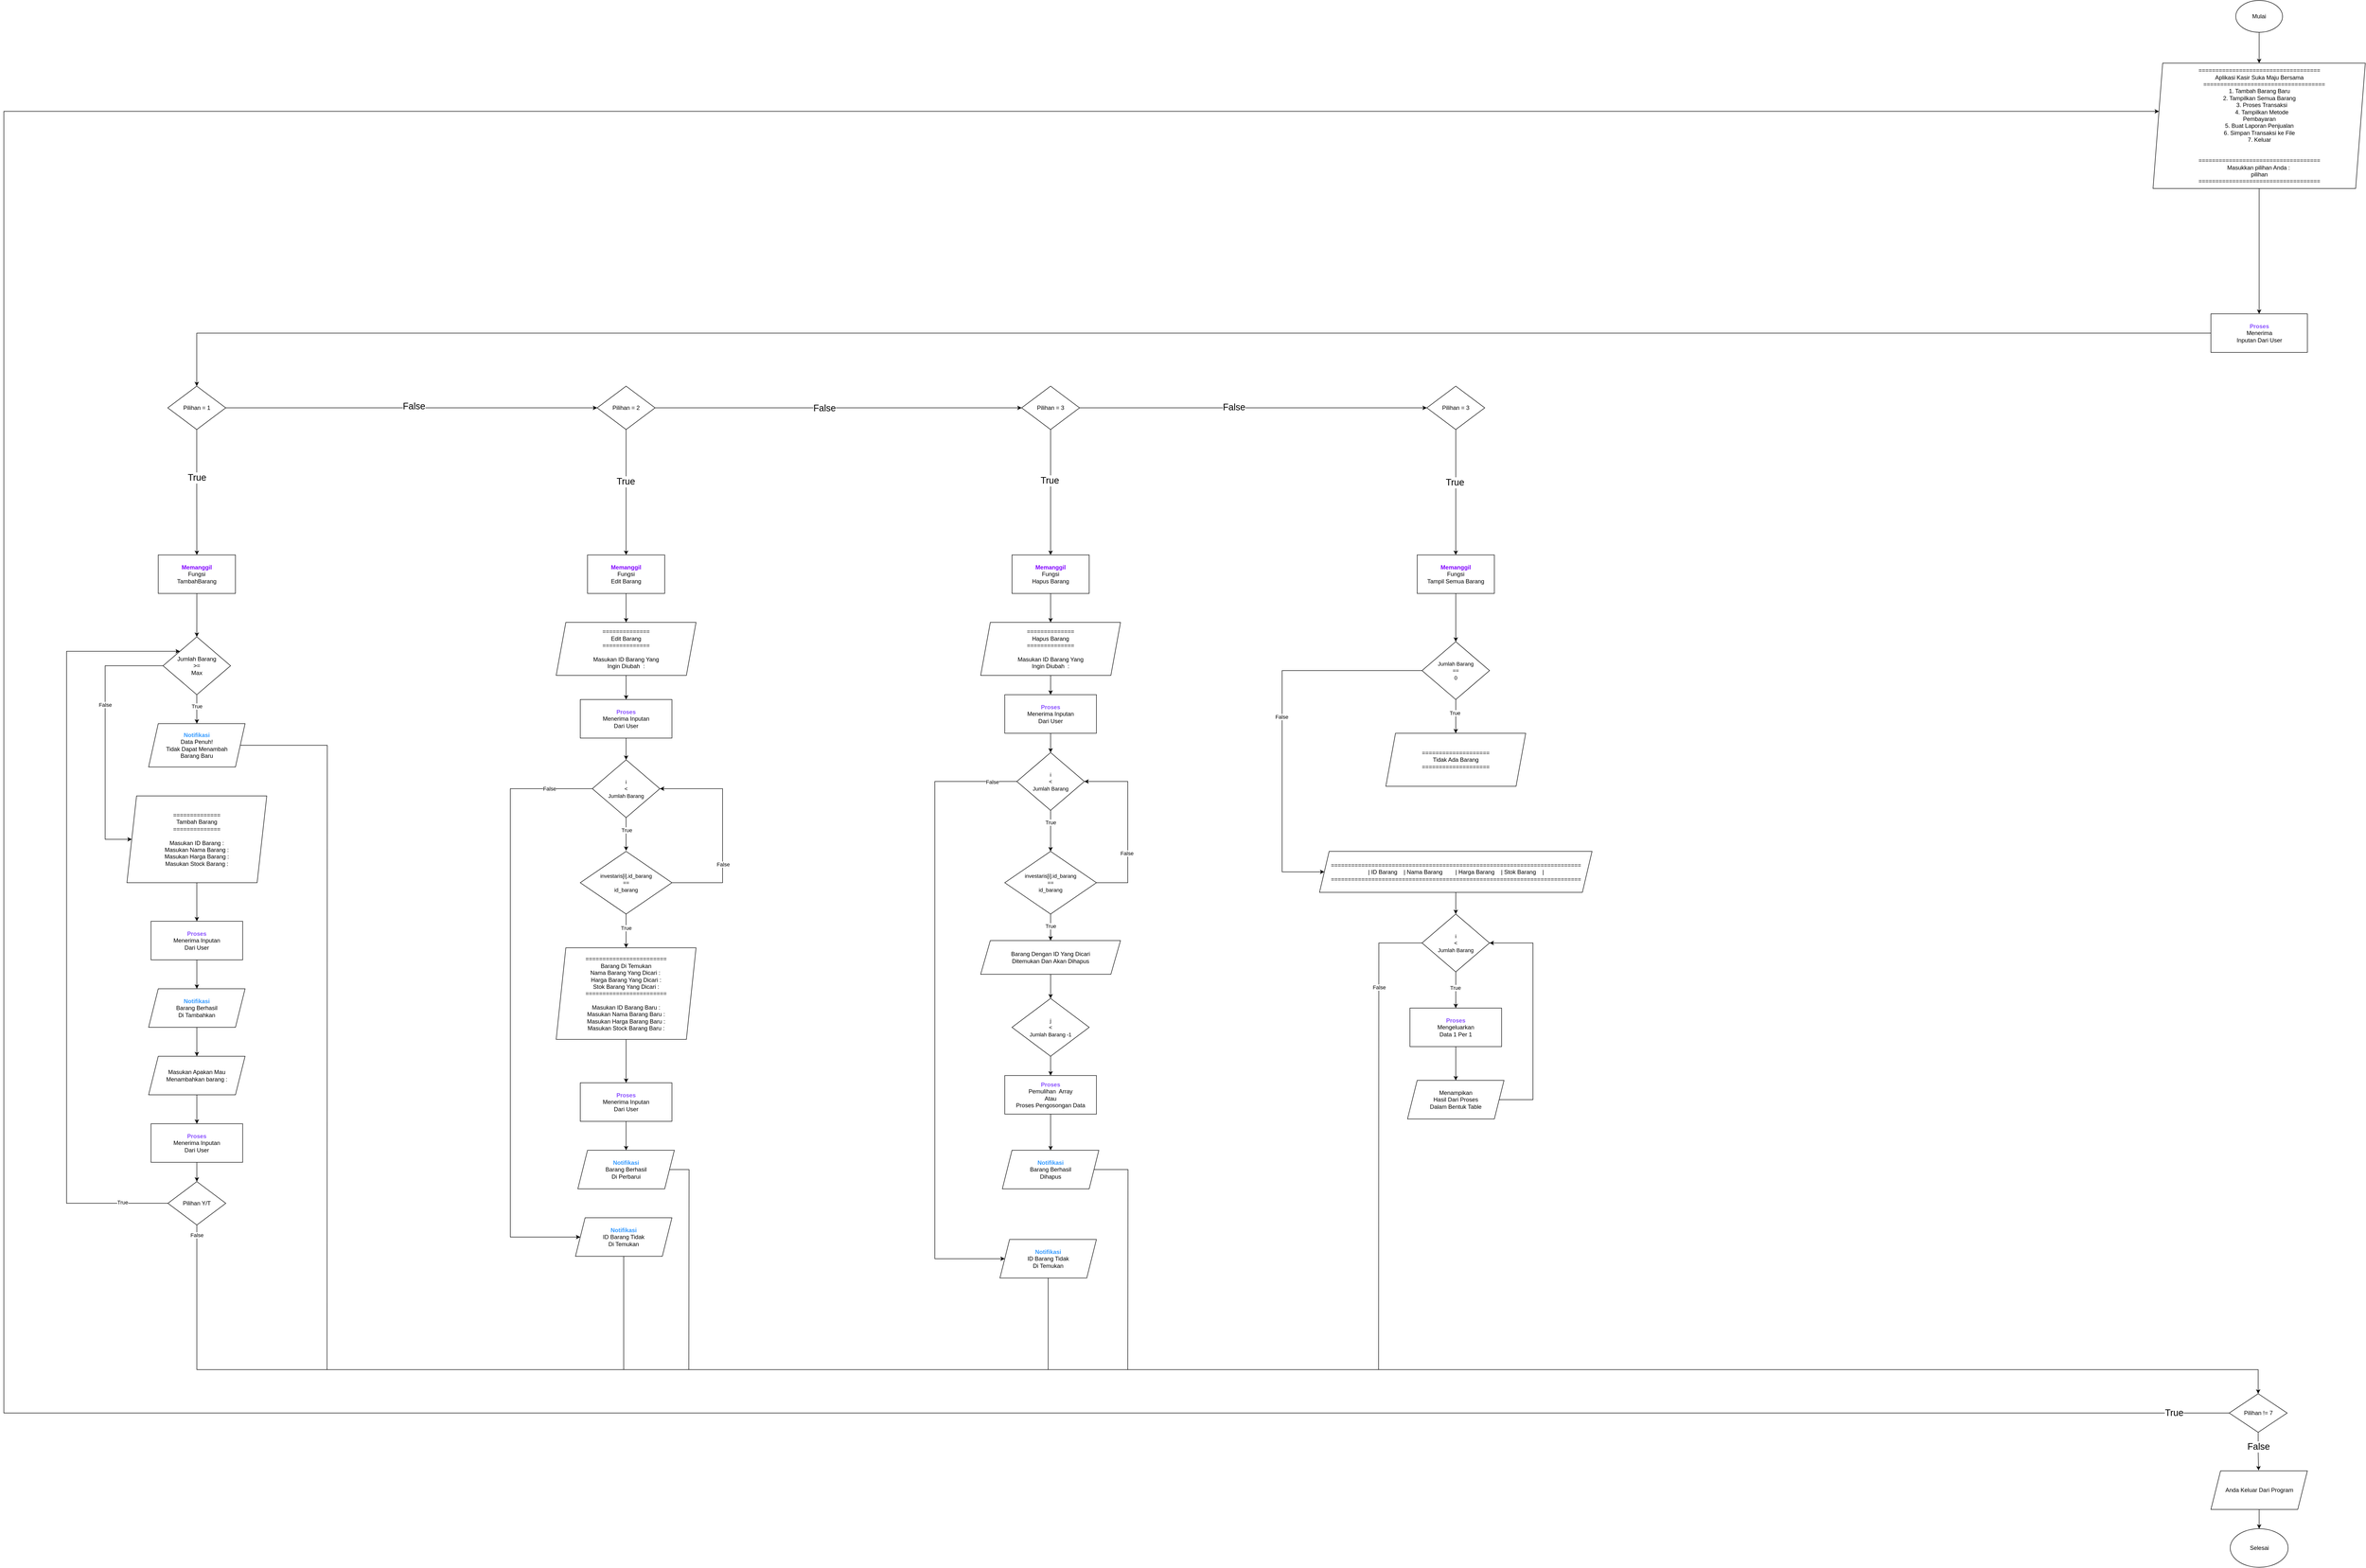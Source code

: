 <mxfile version="25.0.3">
  <diagram name="Page-1" id="S2DmgpCMU4Y5HUeyN_Yg">
    <mxGraphModel dx="11400" dy="3833" grid="0" gridSize="10" guides="1" tooltips="1" connect="1" arrows="1" fold="1" page="0" pageScale="1" pageWidth="850" pageHeight="1100" math="0" shadow="0">
      <root>
        <mxCell id="0" />
        <mxCell id="1" parent="0" />
        <mxCell id="AArtsiXoPUDR-AfbbcL--35" style="edgeStyle=orthogonalEdgeStyle;rounded=0;orthogonalLoop=1;jettySize=auto;html=1;entryX=0.5;entryY=0;entryDx=0;entryDy=0;" parent="1" source="AArtsiXoPUDR-AfbbcL--1" target="AArtsiXoPUDR-AfbbcL--3" edge="1">
          <mxGeometry relative="1" as="geometry" />
        </mxCell>
        <mxCell id="AArtsiXoPUDR-AfbbcL--1" value="Mulai" style="ellipse;whiteSpace=wrap;html=1;" parent="1" vertex="1">
          <mxGeometry x="377" y="30" width="97" height="66" as="geometry" />
        </mxCell>
        <mxCell id="2ASU68TMHlR7fyz_YcoL-4" style="edgeStyle=orthogonalEdgeStyle;rounded=0;orthogonalLoop=1;jettySize=auto;html=1;entryX=0;entryY=0.5;entryDx=0;entryDy=0;startArrow=classic;startFill=1;endArrow=none;endFill=0;" edge="1" parent="1" source="AArtsiXoPUDR-AfbbcL--3" target="AArtsiXoPUDR-AfbbcL--67">
          <mxGeometry relative="1" as="geometry">
            <Array as="points">
              <mxPoint x="-4250" y="260" />
              <mxPoint x="-4250" y="2960" />
            </Array>
          </mxGeometry>
        </mxCell>
        <mxCell id="2ASU68TMHlR7fyz_YcoL-171" value="&lt;font style=&quot;font-size: 19px;&quot;&gt;True&lt;/font&gt;" style="edgeLabel;html=1;align=center;verticalAlign=middle;resizable=0;points=[];" vertex="1" connectable="0" parent="2ASU68TMHlR7fyz_YcoL-4">
          <mxGeometry x="0.992" y="-1" relative="1" as="geometry">
            <mxPoint x="-67" y="-1" as="offset" />
          </mxGeometry>
        </mxCell>
        <mxCell id="2ASU68TMHlR7fyz_YcoL-106" style="edgeStyle=orthogonalEdgeStyle;rounded=0;orthogonalLoop=1;jettySize=auto;html=1;entryX=0.5;entryY=0;entryDx=0;entryDy=0;" edge="1" parent="1" source="AArtsiXoPUDR-AfbbcL--3" target="AArtsiXoPUDR-AfbbcL--5">
          <mxGeometry relative="1" as="geometry" />
        </mxCell>
        <mxCell id="AArtsiXoPUDR-AfbbcL--3" value="&lt;div&gt;====================================&lt;/div&gt;&lt;div&gt;Aplikasi Kasir Suka Maju Bersama&lt;/div&gt;&lt;div&gt;&amp;nbsp; &amp;nbsp; &amp;nbsp; ====================================&lt;/div&gt;&lt;div&gt;1. Tambah Barang Baru&lt;/div&gt;&lt;div&gt;2. Tampilkan Semua Barang&lt;/div&gt;&lt;div&gt;&amp;nbsp; &amp;nbsp;3. Proses Transaksi&lt;/div&gt;&lt;div&gt;&amp;nbsp; &amp;nbsp;4. Tampilkan Metode&lt;/div&gt;&lt;div&gt;Pembayaran&lt;/div&gt;&lt;div&gt;5. Buat Laporan Penjualan&lt;/div&gt;&lt;div&gt;6. Simpan Transaksi ke File&lt;/div&gt;&lt;div&gt;7. Keluar&lt;br&gt;&lt;br&gt;&lt;br&gt;&lt;div&gt;====================================&lt;/div&gt;&lt;div&gt;Masukkan pilihan Anda :&amp;nbsp;&lt;/div&gt;&lt;div&gt;pilihan&lt;/div&gt;&lt;div&gt;====================================&lt;/div&gt;&lt;/div&gt;" style="shape=parallelogram;perimeter=parallelogramPerimeter;whiteSpace=wrap;html=1;fixedSize=1;" parent="1" vertex="1">
          <mxGeometry x="205.5" y="160" width="440" height="260" as="geometry" />
        </mxCell>
        <mxCell id="AArtsiXoPUDR-AfbbcL--30" style="edgeStyle=orthogonalEdgeStyle;rounded=0;orthogonalLoop=1;jettySize=auto;html=1;entryX=0.5;entryY=0;entryDx=0;entryDy=0;" parent="1" source="AArtsiXoPUDR-AfbbcL--5" target="AArtsiXoPUDR-AfbbcL--6" edge="1">
          <mxGeometry relative="1" as="geometry" />
        </mxCell>
        <mxCell id="AArtsiXoPUDR-AfbbcL--5" value="&lt;b style=&quot;color: rgb(139, 82, 255);&quot;&gt;Proses&lt;br&gt;&lt;/b&gt;Menerima&lt;br&gt;Inputan Dari User" style="rounded=0;whiteSpace=wrap;html=1;" parent="1" vertex="1">
          <mxGeometry x="325.5" y="680" width="200" height="80" as="geometry" />
        </mxCell>
        <mxCell id="AArtsiXoPUDR-AfbbcL--10" style="edgeStyle=orthogonalEdgeStyle;rounded=0;orthogonalLoop=1;jettySize=auto;html=1;entryX=0.5;entryY=0;entryDx=0;entryDy=0;" parent="1" source="AArtsiXoPUDR-AfbbcL--6" target="AArtsiXoPUDR-AfbbcL--9" edge="1">
          <mxGeometry relative="1" as="geometry" />
        </mxCell>
        <mxCell id="2ASU68TMHlR7fyz_YcoL-22" value="&lt;font style=&quot;font-size: 19px;&quot;&gt;True&lt;/font&gt;" style="edgeLabel;html=1;align=center;verticalAlign=middle;resizable=0;points=[];" vertex="1" connectable="0" parent="AArtsiXoPUDR-AfbbcL--10">
          <mxGeometry x="-0.683" y="-2" relative="1" as="geometry">
            <mxPoint x="2" y="59" as="offset" />
          </mxGeometry>
        </mxCell>
        <mxCell id="2ASU68TMHlR7fyz_YcoL-20" style="edgeStyle=orthogonalEdgeStyle;rounded=0;orthogonalLoop=1;jettySize=auto;html=1;entryX=0;entryY=0.5;entryDx=0;entryDy=0;" edge="1" parent="1" source="AArtsiXoPUDR-AfbbcL--6" target="AArtsiXoPUDR-AfbbcL--73">
          <mxGeometry relative="1" as="geometry" />
        </mxCell>
        <mxCell id="2ASU68TMHlR7fyz_YcoL-21" value="&lt;font style=&quot;font-size: 19px;&quot;&gt;False&lt;/font&gt;" style="edgeLabel;html=1;align=center;verticalAlign=middle;resizable=0;points=[];" vertex="1" connectable="0" parent="2ASU68TMHlR7fyz_YcoL-20">
          <mxGeometry x="0.012" y="3" relative="1" as="geometry">
            <mxPoint as="offset" />
          </mxGeometry>
        </mxCell>
        <mxCell id="AArtsiXoPUDR-AfbbcL--6" value="Pilihan = 1" style="rhombus;whiteSpace=wrap;html=1;" parent="1" vertex="1">
          <mxGeometry x="-3910.11" y="830" width="120" height="90" as="geometry" />
        </mxCell>
        <mxCell id="2ASU68TMHlR7fyz_YcoL-6" style="edgeStyle=orthogonalEdgeStyle;rounded=0;orthogonalLoop=1;jettySize=auto;html=1;entryX=0.5;entryY=0;entryDx=0;entryDy=0;" edge="1" parent="1" source="AArtsiXoPUDR-AfbbcL--9" target="2ASU68TMHlR7fyz_YcoL-5">
          <mxGeometry relative="1" as="geometry" />
        </mxCell>
        <mxCell id="AArtsiXoPUDR-AfbbcL--9" value="&lt;font color=&quot;#7f00ff&quot;&gt;&lt;b&gt;Memanggil&lt;/b&gt;&lt;/font&gt;&lt;br style=&quot;border-color: rgb(0, 0, 0);&quot;&gt;Fungsi&lt;br&gt;TambahBarang" style="rounded=0;whiteSpace=wrap;html=1;" parent="1" vertex="1">
          <mxGeometry x="-3929.91" y="1180" width="160" height="80" as="geometry" />
        </mxCell>
        <mxCell id="2ASU68TMHlR7fyz_YcoL-112" style="edgeStyle=orthogonalEdgeStyle;rounded=0;orthogonalLoop=1;jettySize=auto;html=1;entryX=0.5;entryY=0;entryDx=0;entryDy=0;" edge="1" parent="1" source="AArtsiXoPUDR-AfbbcL--43" target="AArtsiXoPUDR-AfbbcL--53">
          <mxGeometry relative="1" as="geometry" />
        </mxCell>
        <mxCell id="AArtsiXoPUDR-AfbbcL--43" value="Masukan Apakan Mau&lt;br&gt;Menambahkan barang :" style="shape=parallelogram;perimeter=parallelogramPerimeter;whiteSpace=wrap;html=1;fixedSize=1;" parent="1" vertex="1">
          <mxGeometry x="-3949.9" y="2220" width="200" height="80" as="geometry" />
        </mxCell>
        <mxCell id="2ASU68TMHlR7fyz_YcoL-111" style="edgeStyle=orthogonalEdgeStyle;rounded=0;orthogonalLoop=1;jettySize=auto;html=1;entryX=0.5;entryY=0;entryDx=0;entryDy=0;" edge="1" parent="1" source="AArtsiXoPUDR-AfbbcL--53" target="AArtsiXoPUDR-AfbbcL--54">
          <mxGeometry relative="1" as="geometry" />
        </mxCell>
        <mxCell id="AArtsiXoPUDR-AfbbcL--53" value="&lt;b style=&quot;color: rgb(139, 82, 255);&quot;&gt;Proses&lt;br&gt;&lt;/b&gt;Menerima Inputan&lt;br&gt;Dari User" style="rounded=0;whiteSpace=wrap;html=1;" parent="1" vertex="1">
          <mxGeometry x="-3944.9" y="2360" width="190" height="80" as="geometry" />
        </mxCell>
        <mxCell id="2ASU68TMHlR7fyz_YcoL-17" style="edgeStyle=orthogonalEdgeStyle;rounded=0;orthogonalLoop=1;jettySize=auto;html=1;entryX=0.5;entryY=0;entryDx=0;entryDy=0;" edge="1" parent="1" source="AArtsiXoPUDR-AfbbcL--54" target="AArtsiXoPUDR-AfbbcL--67">
          <mxGeometry relative="1" as="geometry">
            <Array as="points">
              <mxPoint x="-3850" y="2870" />
              <mxPoint x="423" y="2870" />
            </Array>
          </mxGeometry>
        </mxCell>
        <mxCell id="2ASU68TMHlR7fyz_YcoL-18" value="False" style="edgeLabel;html=1;align=center;verticalAlign=middle;resizable=0;points=[];" vertex="1" connectable="0" parent="2ASU68TMHlR7fyz_YcoL-17">
          <mxGeometry x="-0.991" relative="1" as="geometry">
            <mxPoint as="offset" />
          </mxGeometry>
        </mxCell>
        <mxCell id="2ASU68TMHlR7fyz_YcoL-35" style="edgeStyle=orthogonalEdgeStyle;rounded=0;orthogonalLoop=1;jettySize=auto;html=1;entryX=0;entryY=0;entryDx=0;entryDy=0;" edge="1" parent="1" source="AArtsiXoPUDR-AfbbcL--54" target="2ASU68TMHlR7fyz_YcoL-5">
          <mxGeometry relative="1" as="geometry">
            <Array as="points">
              <mxPoint x="-4120" y="2525" />
              <mxPoint x="-4120" y="1380" />
            </Array>
          </mxGeometry>
        </mxCell>
        <mxCell id="2ASU68TMHlR7fyz_YcoL-36" value="True" style="edgeLabel;html=1;align=center;verticalAlign=middle;resizable=0;points=[];" vertex="1" connectable="0" parent="2ASU68TMHlR7fyz_YcoL-35">
          <mxGeometry x="-0.882" y="-2" relative="1" as="geometry">
            <mxPoint as="offset" />
          </mxGeometry>
        </mxCell>
        <mxCell id="AArtsiXoPUDR-AfbbcL--54" value="Pilihan Y/T" style="rhombus;whiteSpace=wrap;html=1;" parent="1" vertex="1">
          <mxGeometry x="-3909.91" y="2480" width="120" height="90" as="geometry" />
        </mxCell>
        <mxCell id="AArtsiXoPUDR-AfbbcL--66" value="Selesai" style="ellipse;whiteSpace=wrap;html=1;" parent="1" vertex="1">
          <mxGeometry x="365.5" y="3200" width="120" height="80" as="geometry" />
        </mxCell>
        <mxCell id="AArtsiXoPUDR-AfbbcL--67" value="Pilihan != 7" style="rhombus;whiteSpace=wrap;html=1;" parent="1" vertex="1">
          <mxGeometry x="363.5" y="2920" width="120" height="80" as="geometry" />
        </mxCell>
        <mxCell id="2ASU68TMHlR7fyz_YcoL-170" style="edgeStyle=orthogonalEdgeStyle;rounded=0;orthogonalLoop=1;jettySize=auto;html=1;entryX=0.5;entryY=0;entryDx=0;entryDy=0;" edge="1" parent="1" source="AArtsiXoPUDR-AfbbcL--68" target="AArtsiXoPUDR-AfbbcL--66">
          <mxGeometry relative="1" as="geometry" />
        </mxCell>
        <mxCell id="AArtsiXoPUDR-AfbbcL--68" value="Anda Keluar Dari Program" style="shape=parallelogram;perimeter=parallelogramPerimeter;whiteSpace=wrap;html=1;fixedSize=1;" parent="1" vertex="1">
          <mxGeometry x="325.5" y="3080" width="200" height="80" as="geometry" />
        </mxCell>
        <mxCell id="2ASU68TMHlR7fyz_YcoL-25" style="edgeStyle=orthogonalEdgeStyle;rounded=0;orthogonalLoop=1;jettySize=auto;html=1;entryX=0.5;entryY=0;entryDx=0;entryDy=0;" edge="1" parent="1" source="AArtsiXoPUDR-AfbbcL--73" target="2ASU68TMHlR7fyz_YcoL-23">
          <mxGeometry relative="1" as="geometry" />
        </mxCell>
        <mxCell id="2ASU68TMHlR7fyz_YcoL-26" value="&lt;font style=&quot;font-size: 19px;&quot;&gt;True&lt;/font&gt;" style="edgeLabel;html=1;align=center;verticalAlign=middle;resizable=0;points=[];" vertex="1" connectable="0" parent="2ASU68TMHlR7fyz_YcoL-25">
          <mxGeometry x="-0.173" y="-1" relative="1" as="geometry">
            <mxPoint as="offset" />
          </mxGeometry>
        </mxCell>
        <mxCell id="2ASU68TMHlR7fyz_YcoL-133" style="edgeStyle=orthogonalEdgeStyle;rounded=0;orthogonalLoop=1;jettySize=auto;html=1;entryX=0;entryY=0.5;entryDx=0;entryDy=0;" edge="1" parent="1" source="AArtsiXoPUDR-AfbbcL--73" target="AArtsiXoPUDR-AfbbcL--74">
          <mxGeometry relative="1" as="geometry" />
        </mxCell>
        <mxCell id="2ASU68TMHlR7fyz_YcoL-163" value="&lt;font style=&quot;font-size: 19px;&quot;&gt;False&lt;/font&gt;" style="edgeLabel;html=1;align=center;verticalAlign=middle;resizable=0;points=[];" vertex="1" connectable="0" parent="2ASU68TMHlR7fyz_YcoL-133">
          <mxGeometry x="-0.077" y="-1" relative="1" as="geometry">
            <mxPoint as="offset" />
          </mxGeometry>
        </mxCell>
        <mxCell id="AArtsiXoPUDR-AfbbcL--73" value="Pilihan = 2" style="rhombus;whiteSpace=wrap;html=1;" parent="1" vertex="1">
          <mxGeometry x="-3020" y="830" width="120" height="90" as="geometry" />
        </mxCell>
        <mxCell id="2ASU68TMHlR7fyz_YcoL-135" style="edgeStyle=orthogonalEdgeStyle;rounded=0;orthogonalLoop=1;jettySize=auto;html=1;entryX=0.5;entryY=0;entryDx=0;entryDy=0;" edge="1" parent="1" source="AArtsiXoPUDR-AfbbcL--74" target="2ASU68TMHlR7fyz_YcoL-134">
          <mxGeometry relative="1" as="geometry" />
        </mxCell>
        <mxCell id="2ASU68TMHlR7fyz_YcoL-164" value="&lt;font style=&quot;font-size: 19px;&quot;&gt;True&lt;/font&gt;" style="edgeLabel;html=1;align=center;verticalAlign=middle;resizable=0;points=[];" vertex="1" connectable="0" parent="2ASU68TMHlR7fyz_YcoL-135">
          <mxGeometry x="-0.184" y="-2" relative="1" as="geometry">
            <mxPoint as="offset" />
          </mxGeometry>
        </mxCell>
        <mxCell id="2ASU68TMHlR7fyz_YcoL-166" style="edgeStyle=orthogonalEdgeStyle;rounded=0;orthogonalLoop=1;jettySize=auto;html=1;entryX=0;entryY=0.5;entryDx=0;entryDy=0;" edge="1" parent="1" source="AArtsiXoPUDR-AfbbcL--74" target="2ASU68TMHlR7fyz_YcoL-165">
          <mxGeometry relative="1" as="geometry" />
        </mxCell>
        <mxCell id="2ASU68TMHlR7fyz_YcoL-167" value="&lt;font style=&quot;font-size: 19px;&quot;&gt;False&lt;/font&gt;" style="edgeLabel;html=1;align=center;verticalAlign=middle;resizable=0;points=[];" vertex="1" connectable="0" parent="2ASU68TMHlR7fyz_YcoL-166">
          <mxGeometry x="-0.111" y="1" relative="1" as="geometry">
            <mxPoint as="offset" />
          </mxGeometry>
        </mxCell>
        <mxCell id="AArtsiXoPUDR-AfbbcL--74" value="Pilihan = 3" style="rhombus;whiteSpace=wrap;html=1;" parent="1" vertex="1">
          <mxGeometry x="-2140" y="830" width="120" height="90" as="geometry" />
        </mxCell>
        <mxCell id="2ASU68TMHlR7fyz_YcoL-8" style="edgeStyle=orthogonalEdgeStyle;rounded=0;orthogonalLoop=1;jettySize=auto;html=1;entryX=0.5;entryY=0;entryDx=0;entryDy=0;" edge="1" parent="1" source="2ASU68TMHlR7fyz_YcoL-5" target="2ASU68TMHlR7fyz_YcoL-7">
          <mxGeometry relative="1" as="geometry" />
        </mxCell>
        <mxCell id="2ASU68TMHlR7fyz_YcoL-9" value="True" style="edgeLabel;html=1;align=center;verticalAlign=middle;resizable=0;points=[];" vertex="1" connectable="0" parent="2ASU68TMHlR7fyz_YcoL-8">
          <mxGeometry x="-0.208" relative="1" as="geometry">
            <mxPoint as="offset" />
          </mxGeometry>
        </mxCell>
        <mxCell id="2ASU68TMHlR7fyz_YcoL-113" style="edgeStyle=orthogonalEdgeStyle;rounded=0;orthogonalLoop=1;jettySize=auto;html=1;entryX=0;entryY=0.5;entryDx=0;entryDy=0;" edge="1" parent="1" source="2ASU68TMHlR7fyz_YcoL-5" target="2ASU68TMHlR7fyz_YcoL-107">
          <mxGeometry relative="1" as="geometry">
            <Array as="points">
              <mxPoint x="-4040" y="1410" />
              <mxPoint x="-4040" y="1770" />
            </Array>
          </mxGeometry>
        </mxCell>
        <mxCell id="2ASU68TMHlR7fyz_YcoL-114" value="False" style="edgeLabel;html=1;align=center;verticalAlign=middle;resizable=0;points=[];" vertex="1" connectable="0" parent="2ASU68TMHlR7fyz_YcoL-113">
          <mxGeometry x="-0.25" relative="1" as="geometry">
            <mxPoint as="offset" />
          </mxGeometry>
        </mxCell>
        <mxCell id="2ASU68TMHlR7fyz_YcoL-5" value="Jumlah Barang&lt;br&gt;&amp;gt;=&lt;br&gt;Max" style="rhombus;whiteSpace=wrap;html=1;" vertex="1" parent="1">
          <mxGeometry x="-3920" y="1350" width="140" height="120" as="geometry" />
        </mxCell>
        <mxCell id="2ASU68TMHlR7fyz_YcoL-115" style="edgeStyle=orthogonalEdgeStyle;rounded=0;orthogonalLoop=1;jettySize=auto;html=1;endArrow=none;endFill=0;" edge="1" parent="1" source="2ASU68TMHlR7fyz_YcoL-7">
          <mxGeometry relative="1" as="geometry">
            <mxPoint x="-3580" y="2870.0" as="targetPoint" />
          </mxGeometry>
        </mxCell>
        <mxCell id="2ASU68TMHlR7fyz_YcoL-7" value="&lt;b style=&quot;color: rgb(51, 153, 255);&quot;&gt;Notifikasi&lt;/b&gt;&lt;br&gt;Data Penuh!&lt;br&gt;Tidak Dapat Menambah&lt;br&gt;Barang Baru" style="shape=parallelogram;perimeter=parallelogramPerimeter;whiteSpace=wrap;html=1;fixedSize=1;" vertex="1" parent="1">
          <mxGeometry x="-3949.91" y="1530" width="200" height="90" as="geometry" />
        </mxCell>
        <mxCell id="2ASU68TMHlR7fyz_YcoL-49" style="edgeStyle=orthogonalEdgeStyle;rounded=0;orthogonalLoop=1;jettySize=auto;html=1;entryX=0.5;entryY=0;entryDx=0;entryDy=0;" edge="1" parent="1" source="2ASU68TMHlR7fyz_YcoL-23" target="2ASU68TMHlR7fyz_YcoL-116">
          <mxGeometry relative="1" as="geometry">
            <mxPoint x="-2960" y="1300" as="targetPoint" />
          </mxGeometry>
        </mxCell>
        <mxCell id="2ASU68TMHlR7fyz_YcoL-23" value="&lt;font color=&quot;#7f00ff&quot;&gt;&lt;b&gt;Memanggil&lt;/b&gt;&lt;/font&gt;&lt;br style=&quot;border-color: rgb(0, 0, 0);&quot;&gt;Fungsi&lt;br style=&quot;border-color: rgb(0, 0, 0);&quot;&gt;Edit Barang" style="rounded=0;whiteSpace=wrap;html=1;" vertex="1" parent="1">
          <mxGeometry x="-3040" y="1180" width="160" height="80" as="geometry" />
        </mxCell>
        <mxCell id="2ASU68TMHlR7fyz_YcoL-129" style="edgeStyle=orthogonalEdgeStyle;rounded=0;orthogonalLoop=1;jettySize=auto;html=1;entryX=0;entryY=0.5;entryDx=0;entryDy=0;" edge="1" parent="1" source="2ASU68TMHlR7fyz_YcoL-43" target="2ASU68TMHlR7fyz_YcoL-68">
          <mxGeometry relative="1" as="geometry">
            <Array as="points">
              <mxPoint x="-3200" y="1665" />
              <mxPoint x="-3200" y="2595" />
            </Array>
          </mxGeometry>
        </mxCell>
        <mxCell id="2ASU68TMHlR7fyz_YcoL-206" value="False" style="edgeLabel;html=1;align=center;verticalAlign=middle;resizable=0;points=[];" vertex="1" connectable="0" parent="2ASU68TMHlR7fyz_YcoL-129">
          <mxGeometry x="-0.856" relative="1" as="geometry">
            <mxPoint as="offset" />
          </mxGeometry>
        </mxCell>
        <mxCell id="2ASU68TMHlR7fyz_YcoL-43" value="&lt;font style=&quot;font-size: 11px;&quot;&gt;i&lt;br&gt;&amp;lt;&lt;br&gt;Jumlah Barang&lt;/font&gt;" style="rhombus;whiteSpace=wrap;html=1;" vertex="1" parent="1">
          <mxGeometry x="-3030" y="1605" width="140" height="120" as="geometry" />
        </mxCell>
        <mxCell id="2ASU68TMHlR7fyz_YcoL-123" style="edgeStyle=orthogonalEdgeStyle;rounded=0;orthogonalLoop=1;jettySize=auto;html=1;entryX=0.5;entryY=0;entryDx=0;entryDy=0;" edge="1" parent="1" source="2ASU68TMHlR7fyz_YcoL-53" target="2ASU68TMHlR7fyz_YcoL-118">
          <mxGeometry relative="1" as="geometry" />
        </mxCell>
        <mxCell id="2ASU68TMHlR7fyz_YcoL-128" value="True" style="edgeLabel;html=1;align=center;verticalAlign=middle;resizable=0;points=[];" vertex="1" connectable="0" parent="2ASU68TMHlR7fyz_YcoL-123">
          <mxGeometry x="-0.187" relative="1" as="geometry">
            <mxPoint as="offset" />
          </mxGeometry>
        </mxCell>
        <mxCell id="2ASU68TMHlR7fyz_YcoL-198" style="edgeStyle=orthogonalEdgeStyle;rounded=0;orthogonalLoop=1;jettySize=auto;html=1;entryX=1;entryY=0.5;entryDx=0;entryDy=0;" edge="1" parent="1" source="2ASU68TMHlR7fyz_YcoL-53" target="2ASU68TMHlR7fyz_YcoL-43">
          <mxGeometry relative="1" as="geometry">
            <Array as="points">
              <mxPoint x="-2760" y="1860" />
              <mxPoint x="-2760" y="1665" />
            </Array>
          </mxGeometry>
        </mxCell>
        <mxCell id="2ASU68TMHlR7fyz_YcoL-199" value="False" style="edgeLabel;html=1;align=center;verticalAlign=middle;resizable=0;points=[];" vertex="1" connectable="0" parent="2ASU68TMHlR7fyz_YcoL-198">
          <mxGeometry x="-0.335" y="-1" relative="1" as="geometry">
            <mxPoint as="offset" />
          </mxGeometry>
        </mxCell>
        <mxCell id="2ASU68TMHlR7fyz_YcoL-53" value="&lt;span style=&quot;font-size: 11px;&quot;&gt;investaris[i].id_barang&lt;br&gt;==&lt;/span&gt;&lt;div&gt;&lt;span style=&quot;font-size: 11px;&quot;&gt;id_barang&lt;/span&gt;&lt;/div&gt;" style="rhombus;whiteSpace=wrap;html=1;" vertex="1" parent="1">
          <mxGeometry x="-3055" y="1795" width="190" height="130" as="geometry" />
        </mxCell>
        <mxCell id="2ASU68TMHlR7fyz_YcoL-130" style="edgeStyle=orthogonalEdgeStyle;rounded=0;orthogonalLoop=1;jettySize=auto;html=1;endArrow=none;endFill=0;" edge="1" parent="1" source="2ASU68TMHlR7fyz_YcoL-68">
          <mxGeometry relative="1" as="geometry">
            <mxPoint x="-2964.99" y="2870" as="targetPoint" />
          </mxGeometry>
        </mxCell>
        <mxCell id="2ASU68TMHlR7fyz_YcoL-68" value="&lt;b style=&quot;color: rgb(51, 153, 255);&quot;&gt;Notifikasi&lt;/b&gt;&lt;br&gt;ID Barang Tidak&lt;br&gt;Di Temukan" style="shape=parallelogram;perimeter=parallelogramPerimeter;whiteSpace=wrap;html=1;fixedSize=1;" vertex="1" parent="1">
          <mxGeometry x="-3064.99" y="2555" width="200" height="80" as="geometry" />
        </mxCell>
        <mxCell id="2ASU68TMHlR7fyz_YcoL-97" style="edgeStyle=orthogonalEdgeStyle;rounded=0;orthogonalLoop=1;jettySize=auto;html=1;entryX=0.5;entryY=0;entryDx=0;entryDy=0;" edge="1" parent="1" source="2ASU68TMHlR7fyz_YcoL-95" target="AArtsiXoPUDR-AfbbcL--43">
          <mxGeometry relative="1" as="geometry" />
        </mxCell>
        <mxCell id="2ASU68TMHlR7fyz_YcoL-95" value="&lt;font color=&quot;#3399ff&quot;&gt;&lt;b style=&quot;&quot;&gt;Notifikasi&lt;/b&gt;&lt;br&gt;&lt;/font&gt;Barang Berhasil&lt;br&gt;Di Tambahkan" style="shape=parallelogram;perimeter=parallelogramPerimeter;whiteSpace=wrap;html=1;fixedSize=1;" vertex="1" parent="1">
          <mxGeometry x="-3949.9" y="2080" width="200" height="80" as="geometry" />
        </mxCell>
        <mxCell id="2ASU68TMHlR7fyz_YcoL-131" style="edgeStyle=orthogonalEdgeStyle;rounded=0;orthogonalLoop=1;jettySize=auto;html=1;endArrow=none;endFill=0;" edge="1" parent="1" source="2ASU68TMHlR7fyz_YcoL-101">
          <mxGeometry relative="1" as="geometry">
            <mxPoint x="-2830" y="2870" as="targetPoint" />
          </mxGeometry>
        </mxCell>
        <mxCell id="2ASU68TMHlR7fyz_YcoL-101" value="&lt;b style=&quot;color: rgb(51, 153, 255);&quot;&gt;Notifikasi&lt;/b&gt;&lt;br&gt;Barang Berhasil&lt;br&gt;Di Perbarui" style="shape=parallelogram;perimeter=parallelogramPerimeter;whiteSpace=wrap;html=1;fixedSize=1;" vertex="1" parent="1">
          <mxGeometry x="-3060" y="2415" width="200" height="80" as="geometry" />
        </mxCell>
        <mxCell id="2ASU68TMHlR7fyz_YcoL-109" style="edgeStyle=orthogonalEdgeStyle;rounded=0;orthogonalLoop=1;jettySize=auto;html=1;entryX=0.5;entryY=0;entryDx=0;entryDy=0;" edge="1" parent="1" source="2ASU68TMHlR7fyz_YcoL-107" target="2ASU68TMHlR7fyz_YcoL-108">
          <mxGeometry relative="1" as="geometry" />
        </mxCell>
        <mxCell id="2ASU68TMHlR7fyz_YcoL-107" value="==============&lt;br&gt;Tambah Barang&lt;br&gt;==============&lt;div&gt;&lt;br&gt;&lt;div&gt;Masukan ID Barang :&lt;br&gt;Masukan Nama Barang :&lt;br&gt;Masukan Harga Barang :&lt;br&gt;Masukan Stock Barang :&lt;/div&gt;&lt;/div&gt;" style="shape=parallelogram;perimeter=parallelogramPerimeter;whiteSpace=wrap;html=1;fixedSize=1;" vertex="1" parent="1">
          <mxGeometry x="-3994.86" y="1680" width="289.91" height="180" as="geometry" />
        </mxCell>
        <mxCell id="2ASU68TMHlR7fyz_YcoL-110" style="edgeStyle=orthogonalEdgeStyle;rounded=0;orthogonalLoop=1;jettySize=auto;html=1;entryX=0.5;entryY=0;entryDx=0;entryDy=0;" edge="1" parent="1" source="2ASU68TMHlR7fyz_YcoL-108" target="2ASU68TMHlR7fyz_YcoL-95">
          <mxGeometry relative="1" as="geometry" />
        </mxCell>
        <mxCell id="2ASU68TMHlR7fyz_YcoL-108" value="&lt;b style=&quot;color: rgb(139, 82, 255);&quot;&gt;Proses&lt;br&gt;&lt;/b&gt;Menerima Inputan&lt;br&gt;Dari User" style="rounded=0;whiteSpace=wrap;html=1;" vertex="1" parent="1">
          <mxGeometry x="-3944.91" y="1940" width="190" height="80" as="geometry" />
        </mxCell>
        <mxCell id="2ASU68TMHlR7fyz_YcoL-139" style="edgeStyle=orthogonalEdgeStyle;rounded=0;orthogonalLoop=1;jettySize=auto;html=1;entryX=0.5;entryY=0;entryDx=0;entryDy=0;" edge="1" parent="1" source="2ASU68TMHlR7fyz_YcoL-116" target="2ASU68TMHlR7fyz_YcoL-137">
          <mxGeometry relative="1" as="geometry" />
        </mxCell>
        <mxCell id="2ASU68TMHlR7fyz_YcoL-116" value="==============&lt;br&gt;Edit Barang&lt;br&gt;==============&lt;div&gt;&lt;br&gt;&lt;/div&gt;&lt;div&gt;Masukan ID Barang Yang&lt;br&gt;Ingin Diubah&amp;nbsp; :&lt;/div&gt;" style="shape=parallelogram;perimeter=parallelogramPerimeter;whiteSpace=wrap;html=1;fixedSize=1;" vertex="1" parent="1">
          <mxGeometry x="-3104.95" y="1320" width="289.91" height="110" as="geometry" />
        </mxCell>
        <mxCell id="2ASU68TMHlR7fyz_YcoL-125" style="edgeStyle=orthogonalEdgeStyle;rounded=0;orthogonalLoop=1;jettySize=auto;html=1;entryX=0.5;entryY=0;entryDx=0;entryDy=0;" edge="1" parent="1" source="2ASU68TMHlR7fyz_YcoL-118" target="2ASU68TMHlR7fyz_YcoL-124">
          <mxGeometry relative="1" as="geometry" />
        </mxCell>
        <mxCell id="2ASU68TMHlR7fyz_YcoL-118" value="========================&lt;br&gt;Barang Di Temukan&lt;br&gt;Nama Barang Yang Dicari :&amp;nbsp;&lt;br&gt;Harga Barang Yang Dicari :&lt;br&gt;Stok Barang Yang Dicari :&lt;div&gt;========================&lt;br&gt;&lt;br&gt;Masukan ID Barang Baru :&lt;br&gt;Masukan Nama Barang Baru :&lt;br&gt;Masukan Harga Barang Baru :&lt;br&gt;Masukan Stock Barang Baru :&lt;/div&gt;" style="shape=parallelogram;perimeter=parallelogramPerimeter;whiteSpace=wrap;html=1;fixedSize=1;" vertex="1" parent="1">
          <mxGeometry x="-3104.95" y="1995" width="289.91" height="190" as="geometry" />
        </mxCell>
        <mxCell id="2ASU68TMHlR7fyz_YcoL-122" style="edgeStyle=orthogonalEdgeStyle;rounded=0;orthogonalLoop=1;jettySize=auto;html=1;entryX=0.5;entryY=-0.01;entryDx=0;entryDy=0;entryPerimeter=0;" edge="1" parent="1" source="2ASU68TMHlR7fyz_YcoL-43" target="2ASU68TMHlR7fyz_YcoL-53">
          <mxGeometry relative="1" as="geometry" />
        </mxCell>
        <mxCell id="2ASU68TMHlR7fyz_YcoL-205" value="True" style="edgeLabel;html=1;align=center;verticalAlign=middle;resizable=0;points=[];" vertex="1" connectable="0" parent="2ASU68TMHlR7fyz_YcoL-122">
          <mxGeometry x="-0.244" y="1" relative="1" as="geometry">
            <mxPoint as="offset" />
          </mxGeometry>
        </mxCell>
        <mxCell id="2ASU68TMHlR7fyz_YcoL-126" style="edgeStyle=orthogonalEdgeStyle;rounded=0;orthogonalLoop=1;jettySize=auto;html=1;entryX=0.5;entryY=0;entryDx=0;entryDy=0;" edge="1" parent="1" source="2ASU68TMHlR7fyz_YcoL-124" target="2ASU68TMHlR7fyz_YcoL-101">
          <mxGeometry relative="1" as="geometry" />
        </mxCell>
        <mxCell id="2ASU68TMHlR7fyz_YcoL-124" value="&lt;b style=&quot;color: rgb(139, 82, 255);&quot;&gt;Proses&lt;/b&gt;&lt;div&gt;Menerima Inputan&lt;br&gt;Dari User&lt;/div&gt;" style="rounded=0;whiteSpace=wrap;html=1;" vertex="1" parent="1">
          <mxGeometry x="-3054.99" y="2275" width="190" height="80" as="geometry" />
        </mxCell>
        <mxCell id="2ASU68TMHlR7fyz_YcoL-142" style="edgeStyle=orthogonalEdgeStyle;rounded=0;orthogonalLoop=1;jettySize=auto;html=1;entryX=0.5;entryY=0;entryDx=0;entryDy=0;" edge="1" parent="1" source="2ASU68TMHlR7fyz_YcoL-134" target="2ASU68TMHlR7fyz_YcoL-136">
          <mxGeometry relative="1" as="geometry" />
        </mxCell>
        <mxCell id="2ASU68TMHlR7fyz_YcoL-134" value="&lt;font color=&quot;#7f00ff&quot;&gt;&lt;b&gt;Memanggil&lt;/b&gt;&lt;/font&gt;&lt;br style=&quot;border-color: rgb(0, 0, 0);&quot;&gt;Fungsi&lt;br style=&quot;border-color: rgb(0, 0, 0);&quot;&gt;Hapus Barang" style="rounded=0;whiteSpace=wrap;html=1;" vertex="1" parent="1">
          <mxGeometry x="-2160" y="1180" width="160" height="80" as="geometry" />
        </mxCell>
        <mxCell id="2ASU68TMHlR7fyz_YcoL-143" style="edgeStyle=orthogonalEdgeStyle;rounded=0;orthogonalLoop=1;jettySize=auto;html=1;entryX=0.5;entryY=0;entryDx=0;entryDy=0;" edge="1" parent="1" source="2ASU68TMHlR7fyz_YcoL-136" target="2ASU68TMHlR7fyz_YcoL-141">
          <mxGeometry relative="1" as="geometry" />
        </mxCell>
        <mxCell id="2ASU68TMHlR7fyz_YcoL-136" value="==============&lt;br&gt;Hapus Barang&lt;br&gt;==============&lt;div&gt;&lt;br&gt;&lt;/div&gt;&lt;div&gt;Masukan ID Barang Yang&lt;br&gt;Ingin Diubah&amp;nbsp; :&lt;/div&gt;" style="shape=parallelogram;perimeter=parallelogramPerimeter;whiteSpace=wrap;html=1;fixedSize=1;" vertex="1" parent="1">
          <mxGeometry x="-2224.95" y="1320" width="289.91" height="110" as="geometry" />
        </mxCell>
        <mxCell id="2ASU68TMHlR7fyz_YcoL-138" style="edgeStyle=orthogonalEdgeStyle;rounded=0;orthogonalLoop=1;jettySize=auto;html=1;" edge="1" parent="1" source="2ASU68TMHlR7fyz_YcoL-137" target="2ASU68TMHlR7fyz_YcoL-43">
          <mxGeometry relative="1" as="geometry" />
        </mxCell>
        <mxCell id="2ASU68TMHlR7fyz_YcoL-137" value="&lt;b style=&quot;color: rgb(139, 82, 255);&quot;&gt;Proses&lt;br&gt;&lt;/b&gt;Menerima Inputan&lt;br&gt;Dari User" style="rounded=0;whiteSpace=wrap;html=1;" vertex="1" parent="1">
          <mxGeometry x="-3054.99" y="1480" width="190" height="80" as="geometry" />
        </mxCell>
        <mxCell id="2ASU68TMHlR7fyz_YcoL-145" style="edgeStyle=orthogonalEdgeStyle;rounded=0;orthogonalLoop=1;jettySize=auto;html=1;entryX=0.5;entryY=0;entryDx=0;entryDy=0;" edge="1" parent="1" source="2ASU68TMHlR7fyz_YcoL-141" target="2ASU68TMHlR7fyz_YcoL-144">
          <mxGeometry relative="1" as="geometry" />
        </mxCell>
        <mxCell id="2ASU68TMHlR7fyz_YcoL-141" value="&lt;b style=&quot;color: rgb(139, 82, 255);&quot;&gt;Proses&lt;br&gt;&lt;/b&gt;Menerima Inputan&lt;br&gt;Dari User" style="rounded=0;whiteSpace=wrap;html=1;" vertex="1" parent="1">
          <mxGeometry x="-2175" y="1470" width="190" height="80" as="geometry" />
        </mxCell>
        <mxCell id="2ASU68TMHlR7fyz_YcoL-147" style="edgeStyle=orthogonalEdgeStyle;rounded=0;orthogonalLoop=1;jettySize=auto;html=1;entryX=0.5;entryY=0;entryDx=0;entryDy=0;" edge="1" parent="1" source="2ASU68TMHlR7fyz_YcoL-144" target="2ASU68TMHlR7fyz_YcoL-146">
          <mxGeometry relative="1" as="geometry" />
        </mxCell>
        <mxCell id="2ASU68TMHlR7fyz_YcoL-208" value="True" style="edgeLabel;html=1;align=center;verticalAlign=middle;resizable=0;points=[];" vertex="1" connectable="0" parent="2ASU68TMHlR7fyz_YcoL-147">
          <mxGeometry x="-0.409" relative="1" as="geometry">
            <mxPoint as="offset" />
          </mxGeometry>
        </mxCell>
        <mxCell id="2ASU68TMHlR7fyz_YcoL-160" style="edgeStyle=orthogonalEdgeStyle;rounded=0;orthogonalLoop=1;jettySize=auto;html=1;entryX=0;entryY=0.5;entryDx=0;entryDy=0;" edge="1" parent="1" source="2ASU68TMHlR7fyz_YcoL-144" target="2ASU68TMHlR7fyz_YcoL-148">
          <mxGeometry relative="1" as="geometry">
            <Array as="points">
              <mxPoint x="-2320" y="1650" />
              <mxPoint x="-2320" y="2640" />
            </Array>
          </mxGeometry>
        </mxCell>
        <mxCell id="2ASU68TMHlR7fyz_YcoL-207" value="False" style="edgeLabel;html=1;align=center;verticalAlign=middle;resizable=0;points=[];" vertex="1" connectable="0" parent="2ASU68TMHlR7fyz_YcoL-160">
          <mxGeometry x="-0.922" y="1" relative="1" as="geometry">
            <mxPoint as="offset" />
          </mxGeometry>
        </mxCell>
        <mxCell id="2ASU68TMHlR7fyz_YcoL-144" value="&lt;font style=&quot;font-size: 11px;&quot;&gt;i&lt;br&gt;&amp;lt;&lt;br&gt;Jumlah Barang&lt;/font&gt;" style="rhombus;whiteSpace=wrap;html=1;" vertex="1" parent="1">
          <mxGeometry x="-2149.99" y="1590" width="140" height="120" as="geometry" />
        </mxCell>
        <mxCell id="2ASU68TMHlR7fyz_YcoL-153" style="edgeStyle=orthogonalEdgeStyle;rounded=0;orthogonalLoop=1;jettySize=auto;html=1;entryX=0.5;entryY=0;entryDx=0;entryDy=0;" edge="1" parent="1" source="2ASU68TMHlR7fyz_YcoL-146" target="2ASU68TMHlR7fyz_YcoL-152">
          <mxGeometry relative="1" as="geometry" />
        </mxCell>
        <mxCell id="2ASU68TMHlR7fyz_YcoL-201" value="True" style="edgeLabel;html=1;align=center;verticalAlign=middle;resizable=0;points=[];" vertex="1" connectable="0" parent="2ASU68TMHlR7fyz_YcoL-153">
          <mxGeometry x="-0.274" relative="1" as="geometry">
            <mxPoint y="5" as="offset" />
          </mxGeometry>
        </mxCell>
        <mxCell id="2ASU68TMHlR7fyz_YcoL-200" style="edgeStyle=orthogonalEdgeStyle;rounded=0;orthogonalLoop=1;jettySize=auto;html=1;entryX=1;entryY=0.5;entryDx=0;entryDy=0;" edge="1" parent="1" source="2ASU68TMHlR7fyz_YcoL-146" target="2ASU68TMHlR7fyz_YcoL-144">
          <mxGeometry relative="1" as="geometry">
            <Array as="points">
              <mxPoint x="-1920" y="1860" />
              <mxPoint x="-1920" y="1650" />
            </Array>
          </mxGeometry>
        </mxCell>
        <mxCell id="2ASU68TMHlR7fyz_YcoL-202" value="False" style="edgeLabel;html=1;align=center;verticalAlign=middle;resizable=0;points=[];" vertex="1" connectable="0" parent="2ASU68TMHlR7fyz_YcoL-200">
          <mxGeometry x="-0.308" y="2" relative="1" as="geometry">
            <mxPoint as="offset" />
          </mxGeometry>
        </mxCell>
        <mxCell id="2ASU68TMHlR7fyz_YcoL-146" value="&lt;span style=&quot;font-size: 11px;&quot;&gt;investaris[i].id_barang&lt;br&gt;==&lt;/span&gt;&lt;div&gt;&lt;span style=&quot;font-size: 11px;&quot;&gt;id_barang&lt;/span&gt;&lt;/div&gt;" style="rhombus;whiteSpace=wrap;html=1;" vertex="1" parent="1">
          <mxGeometry x="-2175" y="1795" width="190" height="130" as="geometry" />
        </mxCell>
        <mxCell id="2ASU68TMHlR7fyz_YcoL-162" style="edgeStyle=orthogonalEdgeStyle;rounded=0;orthogonalLoop=1;jettySize=auto;html=1;endArrow=none;endFill=0;" edge="1" parent="1" source="2ASU68TMHlR7fyz_YcoL-148">
          <mxGeometry relative="1" as="geometry">
            <mxPoint x="-2085" y="2870" as="targetPoint" />
          </mxGeometry>
        </mxCell>
        <mxCell id="2ASU68TMHlR7fyz_YcoL-148" value="&lt;b style=&quot;color: rgb(51, 153, 255);&quot;&gt;Notifikasi&lt;/b&gt;&lt;br&gt;ID Barang Tidak&lt;br&gt;Di Temukan" style="shape=parallelogram;perimeter=parallelogramPerimeter;whiteSpace=wrap;html=1;fixedSize=1;" vertex="1" parent="1">
          <mxGeometry x="-2185" y="2600" width="200" height="80" as="geometry" />
        </mxCell>
        <mxCell id="2ASU68TMHlR7fyz_YcoL-156" style="edgeStyle=orthogonalEdgeStyle;rounded=0;orthogonalLoop=1;jettySize=auto;html=1;entryX=0.5;entryY=0;entryDx=0;entryDy=0;" edge="1" parent="1" source="2ASU68TMHlR7fyz_YcoL-150" target="2ASU68TMHlR7fyz_YcoL-155">
          <mxGeometry relative="1" as="geometry" />
        </mxCell>
        <mxCell id="2ASU68TMHlR7fyz_YcoL-150" value="&lt;font style=&quot;font-size: 11px;&quot;&gt;j&lt;br&gt;&amp;lt;&lt;br&gt;Jumlah Barang -1&lt;/font&gt;" style="rhombus;whiteSpace=wrap;html=1;" vertex="1" parent="1">
          <mxGeometry x="-2159.99" y="2100" width="160" height="120" as="geometry" />
        </mxCell>
        <mxCell id="2ASU68TMHlR7fyz_YcoL-154" style="edgeStyle=orthogonalEdgeStyle;rounded=0;orthogonalLoop=1;jettySize=auto;html=1;entryX=0.5;entryY=0;entryDx=0;entryDy=0;" edge="1" parent="1" source="2ASU68TMHlR7fyz_YcoL-152" target="2ASU68TMHlR7fyz_YcoL-150">
          <mxGeometry relative="1" as="geometry" />
        </mxCell>
        <mxCell id="2ASU68TMHlR7fyz_YcoL-152" value="Barang Dengan ID Yang Dicari&lt;br&gt;Ditemukan Dan Akan Dihapus" style="shape=parallelogram;perimeter=parallelogramPerimeter;whiteSpace=wrap;html=1;fixedSize=1;" vertex="1" parent="1">
          <mxGeometry x="-2224.95" y="1980" width="289.91" height="70" as="geometry" />
        </mxCell>
        <mxCell id="2ASU68TMHlR7fyz_YcoL-159" style="edgeStyle=orthogonalEdgeStyle;rounded=0;orthogonalLoop=1;jettySize=auto;html=1;entryX=0.5;entryY=0;entryDx=0;entryDy=0;" edge="1" parent="1" source="2ASU68TMHlR7fyz_YcoL-155" target="2ASU68TMHlR7fyz_YcoL-158">
          <mxGeometry relative="1" as="geometry" />
        </mxCell>
        <mxCell id="2ASU68TMHlR7fyz_YcoL-155" value="&lt;font color=&quot;#8b52ff&quot;&gt;&lt;b&gt;Proses &lt;/b&gt;&lt;/font&gt;&lt;br&gt;Pemulihan&amp;nbsp; Array&lt;div&gt;Atau&lt;br&gt;Proses Pengosongan Data&lt;/div&gt;" style="rounded=0;whiteSpace=wrap;html=1;" vertex="1" parent="1">
          <mxGeometry x="-2174.99" y="2260" width="190" height="80" as="geometry" />
        </mxCell>
        <mxCell id="2ASU68TMHlR7fyz_YcoL-161" style="edgeStyle=orthogonalEdgeStyle;rounded=0;orthogonalLoop=1;jettySize=auto;html=1;endArrow=none;endFill=0;" edge="1" parent="1" source="2ASU68TMHlR7fyz_YcoL-158">
          <mxGeometry relative="1" as="geometry">
            <mxPoint x="-1920" y="2870" as="targetPoint" />
          </mxGeometry>
        </mxCell>
        <mxCell id="2ASU68TMHlR7fyz_YcoL-158" value="&lt;b style=&quot;color: rgb(51, 153, 255);&quot;&gt;Notifikasi&lt;/b&gt;&lt;br&gt;Barang Berhasil&lt;br&gt;Dihapus" style="shape=parallelogram;perimeter=parallelogramPerimeter;whiteSpace=wrap;html=1;fixedSize=1;" vertex="1" parent="1">
          <mxGeometry x="-2180" y="2415" width="200" height="80" as="geometry" />
        </mxCell>
        <mxCell id="2ASU68TMHlR7fyz_YcoL-175" style="edgeStyle=orthogonalEdgeStyle;rounded=0;orthogonalLoop=1;jettySize=auto;html=1;entryX=0.5;entryY=0;entryDx=0;entryDy=0;" edge="1" parent="1" source="2ASU68TMHlR7fyz_YcoL-165" target="2ASU68TMHlR7fyz_YcoL-174">
          <mxGeometry relative="1" as="geometry" />
        </mxCell>
        <mxCell id="2ASU68TMHlR7fyz_YcoL-176" value="&lt;font style=&quot;font-size: 19px;&quot;&gt;True&lt;/font&gt;" style="edgeLabel;html=1;align=center;verticalAlign=middle;resizable=0;points=[];" vertex="1" connectable="0" parent="2ASU68TMHlR7fyz_YcoL-175">
          <mxGeometry x="-0.153" y="-2" relative="1" as="geometry">
            <mxPoint as="offset" />
          </mxGeometry>
        </mxCell>
        <mxCell id="2ASU68TMHlR7fyz_YcoL-165" value="Pilihan = 3" style="rhombus;whiteSpace=wrap;html=1;" vertex="1" parent="1">
          <mxGeometry x="-1300" y="830" width="120" height="90" as="geometry" />
        </mxCell>
        <mxCell id="2ASU68TMHlR7fyz_YcoL-169" style="edgeStyle=orthogonalEdgeStyle;rounded=0;orthogonalLoop=1;jettySize=auto;html=1;entryX=0.494;entryY=-0.012;entryDx=0;entryDy=0;entryPerimeter=0;" edge="1" parent="1" source="AArtsiXoPUDR-AfbbcL--67" target="AArtsiXoPUDR-AfbbcL--68">
          <mxGeometry relative="1" as="geometry" />
        </mxCell>
        <mxCell id="2ASU68TMHlR7fyz_YcoL-172" value="&lt;font style=&quot;font-size: 19px;&quot;&gt;False&lt;/font&gt;" style="edgeLabel;html=1;align=center;verticalAlign=middle;resizable=0;points=[];" vertex="1" connectable="0" parent="2ASU68TMHlR7fyz_YcoL-169">
          <mxGeometry x="-0.048" relative="1" as="geometry">
            <mxPoint y="-8" as="offset" />
          </mxGeometry>
        </mxCell>
        <mxCell id="2ASU68TMHlR7fyz_YcoL-178" style="edgeStyle=orthogonalEdgeStyle;rounded=0;orthogonalLoop=1;jettySize=auto;html=1;entryX=0.5;entryY=0;entryDx=0;entryDy=0;" edge="1" parent="1" source="2ASU68TMHlR7fyz_YcoL-174" target="2ASU68TMHlR7fyz_YcoL-177">
          <mxGeometry relative="1" as="geometry" />
        </mxCell>
        <mxCell id="2ASU68TMHlR7fyz_YcoL-174" value="&lt;font color=&quot;#7f00ff&quot;&gt;&lt;b&gt;Memanggil&lt;/b&gt;&lt;/font&gt;&lt;br style=&quot;border-color: rgb(0, 0, 0);&quot;&gt;Fungsi&lt;br style=&quot;border-color: rgb(0, 0, 0);&quot;&gt;Tampil Semua Barang" style="rounded=0;whiteSpace=wrap;html=1;" vertex="1" parent="1">
          <mxGeometry x="-1320" y="1180" width="160" height="80" as="geometry" />
        </mxCell>
        <mxCell id="2ASU68TMHlR7fyz_YcoL-180" style="edgeStyle=orthogonalEdgeStyle;rounded=0;orthogonalLoop=1;jettySize=auto;html=1;entryX=0.5;entryY=0;entryDx=0;entryDy=0;" edge="1" parent="1" source="2ASU68TMHlR7fyz_YcoL-177" target="2ASU68TMHlR7fyz_YcoL-179">
          <mxGeometry relative="1" as="geometry" />
        </mxCell>
        <mxCell id="2ASU68TMHlR7fyz_YcoL-181" value="True" style="edgeLabel;html=1;align=center;verticalAlign=middle;resizable=0;points=[];" vertex="1" connectable="0" parent="2ASU68TMHlR7fyz_YcoL-180">
          <mxGeometry x="-0.219" y="-2" relative="1" as="geometry">
            <mxPoint as="offset" />
          </mxGeometry>
        </mxCell>
        <mxCell id="2ASU68TMHlR7fyz_YcoL-187" style="edgeStyle=orthogonalEdgeStyle;rounded=0;orthogonalLoop=1;jettySize=auto;html=1;entryX=0;entryY=0.5;entryDx=0;entryDy=0;" edge="1" parent="1" source="2ASU68TMHlR7fyz_YcoL-177" target="2ASU68TMHlR7fyz_YcoL-182">
          <mxGeometry relative="1" as="geometry">
            <Array as="points">
              <mxPoint x="-1600" y="1420" />
              <mxPoint x="-1600" y="1837" />
            </Array>
          </mxGeometry>
        </mxCell>
        <mxCell id="2ASU68TMHlR7fyz_YcoL-188" value="False" style="edgeLabel;html=1;align=center;verticalAlign=middle;resizable=0;points=[];" vertex="1" connectable="0" parent="2ASU68TMHlR7fyz_YcoL-187">
          <mxGeometry x="-0.029" y="-1" relative="1" as="geometry">
            <mxPoint as="offset" />
          </mxGeometry>
        </mxCell>
        <mxCell id="2ASU68TMHlR7fyz_YcoL-177" value="&lt;span style=&quot;font-size: 11px;&quot;&gt;Jumlah Barang&lt;br&gt;==&lt;br&gt;0&lt;/span&gt;" style="rhombus;whiteSpace=wrap;html=1;" vertex="1" parent="1">
          <mxGeometry x="-1310.0" y="1360" width="140" height="120" as="geometry" />
        </mxCell>
        <mxCell id="2ASU68TMHlR7fyz_YcoL-179" value="====================&lt;br&gt;Tidak Ada Barang&lt;br&gt;====================" style="shape=parallelogram;perimeter=parallelogramPerimeter;whiteSpace=wrap;html=1;fixedSize=1;" vertex="1" parent="1">
          <mxGeometry x="-1384.96" y="1550" width="289.91" height="110" as="geometry" />
        </mxCell>
        <mxCell id="2ASU68TMHlR7fyz_YcoL-190" style="edgeStyle=orthogonalEdgeStyle;rounded=0;orthogonalLoop=1;jettySize=auto;html=1;entryX=0.5;entryY=0;entryDx=0;entryDy=0;" edge="1" parent="1" source="2ASU68TMHlR7fyz_YcoL-182" target="2ASU68TMHlR7fyz_YcoL-189">
          <mxGeometry relative="1" as="geometry" />
        </mxCell>
        <mxCell id="2ASU68TMHlR7fyz_YcoL-182" value="&lt;div&gt;==========================================================================&lt;/div&gt;&lt;div&gt;| ID Barang&amp;nbsp; &amp;nbsp; | Nama Barang&amp;nbsp; &amp;nbsp; &amp;nbsp; &amp;nbsp; | Harga Barang&amp;nbsp; &amp;nbsp; | Stok Barang&amp;nbsp; &amp;nbsp; |&lt;/div&gt;&lt;div&gt;==========================================================================&lt;/div&gt;" style="shape=parallelogram;perimeter=parallelogramPerimeter;whiteSpace=wrap;html=1;fixedSize=1;" vertex="1" parent="1">
          <mxGeometry x="-1522.49" y="1795" width="564.96" height="85" as="geometry" />
        </mxCell>
        <mxCell id="2ASU68TMHlR7fyz_YcoL-192" style="edgeStyle=orthogonalEdgeStyle;rounded=0;orthogonalLoop=1;jettySize=auto;html=1;entryX=0.5;entryY=0;entryDx=0;entryDy=0;" edge="1" parent="1" source="2ASU68TMHlR7fyz_YcoL-189" target="2ASU68TMHlR7fyz_YcoL-191">
          <mxGeometry relative="1" as="geometry" />
        </mxCell>
        <mxCell id="2ASU68TMHlR7fyz_YcoL-210" value="True" style="edgeLabel;html=1;align=center;verticalAlign=middle;resizable=0;points=[];" vertex="1" connectable="0" parent="2ASU68TMHlR7fyz_YcoL-192">
          <mxGeometry x="-0.116" y="-1" relative="1" as="geometry">
            <mxPoint as="offset" />
          </mxGeometry>
        </mxCell>
        <mxCell id="2ASU68TMHlR7fyz_YcoL-197" style="edgeStyle=orthogonalEdgeStyle;rounded=0;orthogonalLoop=1;jettySize=auto;html=1;endArrow=none;endFill=0;" edge="1" parent="1" source="2ASU68TMHlR7fyz_YcoL-189">
          <mxGeometry relative="1" as="geometry">
            <mxPoint x="-1400" y="2870" as="targetPoint" />
          </mxGeometry>
        </mxCell>
        <mxCell id="2ASU68TMHlR7fyz_YcoL-211" value="False" style="edgeLabel;html=1;align=center;verticalAlign=middle;resizable=0;points=[];" vertex="1" connectable="0" parent="2ASU68TMHlR7fyz_YcoL-197">
          <mxGeometry x="-0.627" relative="1" as="geometry">
            <mxPoint as="offset" />
          </mxGeometry>
        </mxCell>
        <mxCell id="2ASU68TMHlR7fyz_YcoL-189" value="&lt;span style=&quot;font-size: 11px;&quot;&gt;i&lt;br&gt;&amp;lt;&lt;br&gt;Jumlah Barang&lt;/span&gt;" style="rhombus;whiteSpace=wrap;html=1;" vertex="1" parent="1">
          <mxGeometry x="-1310.01" y="1925" width="140" height="120" as="geometry" />
        </mxCell>
        <mxCell id="2ASU68TMHlR7fyz_YcoL-194" style="edgeStyle=orthogonalEdgeStyle;rounded=0;orthogonalLoop=1;jettySize=auto;html=1;entryX=0.5;entryY=0;entryDx=0;entryDy=0;" edge="1" parent="1" source="2ASU68TMHlR7fyz_YcoL-191" target="2ASU68TMHlR7fyz_YcoL-193">
          <mxGeometry relative="1" as="geometry" />
        </mxCell>
        <mxCell id="2ASU68TMHlR7fyz_YcoL-191" value="&lt;b style=&quot;color: rgb(139, 82, 255);&quot;&gt;Proses&lt;br&gt;&lt;/b&gt;Mengeluarkan&lt;br&gt;Data 1 Per 1" style="rounded=0;whiteSpace=wrap;html=1;" vertex="1" parent="1">
          <mxGeometry x="-1335.01" y="2120" width="190" height="80" as="geometry" />
        </mxCell>
        <mxCell id="2ASU68TMHlR7fyz_YcoL-196" style="edgeStyle=orthogonalEdgeStyle;rounded=0;orthogonalLoop=1;jettySize=auto;html=1;entryX=1;entryY=0.5;entryDx=0;entryDy=0;" edge="1" parent="1" source="2ASU68TMHlR7fyz_YcoL-193" target="2ASU68TMHlR7fyz_YcoL-189">
          <mxGeometry relative="1" as="geometry">
            <Array as="points">
              <mxPoint x="-1080" y="2310" />
              <mxPoint x="-1080" y="1985" />
            </Array>
          </mxGeometry>
        </mxCell>
        <mxCell id="2ASU68TMHlR7fyz_YcoL-193" value="Menampikan&lt;br&gt;Hasil Dari Proses&lt;br&gt;Dalam Bentuk Table" style="shape=parallelogram;perimeter=parallelogramPerimeter;whiteSpace=wrap;html=1;fixedSize=1;" vertex="1" parent="1">
          <mxGeometry x="-1340.01" y="2270" width="200" height="80" as="geometry" />
        </mxCell>
      </root>
    </mxGraphModel>
  </diagram>
</mxfile>

